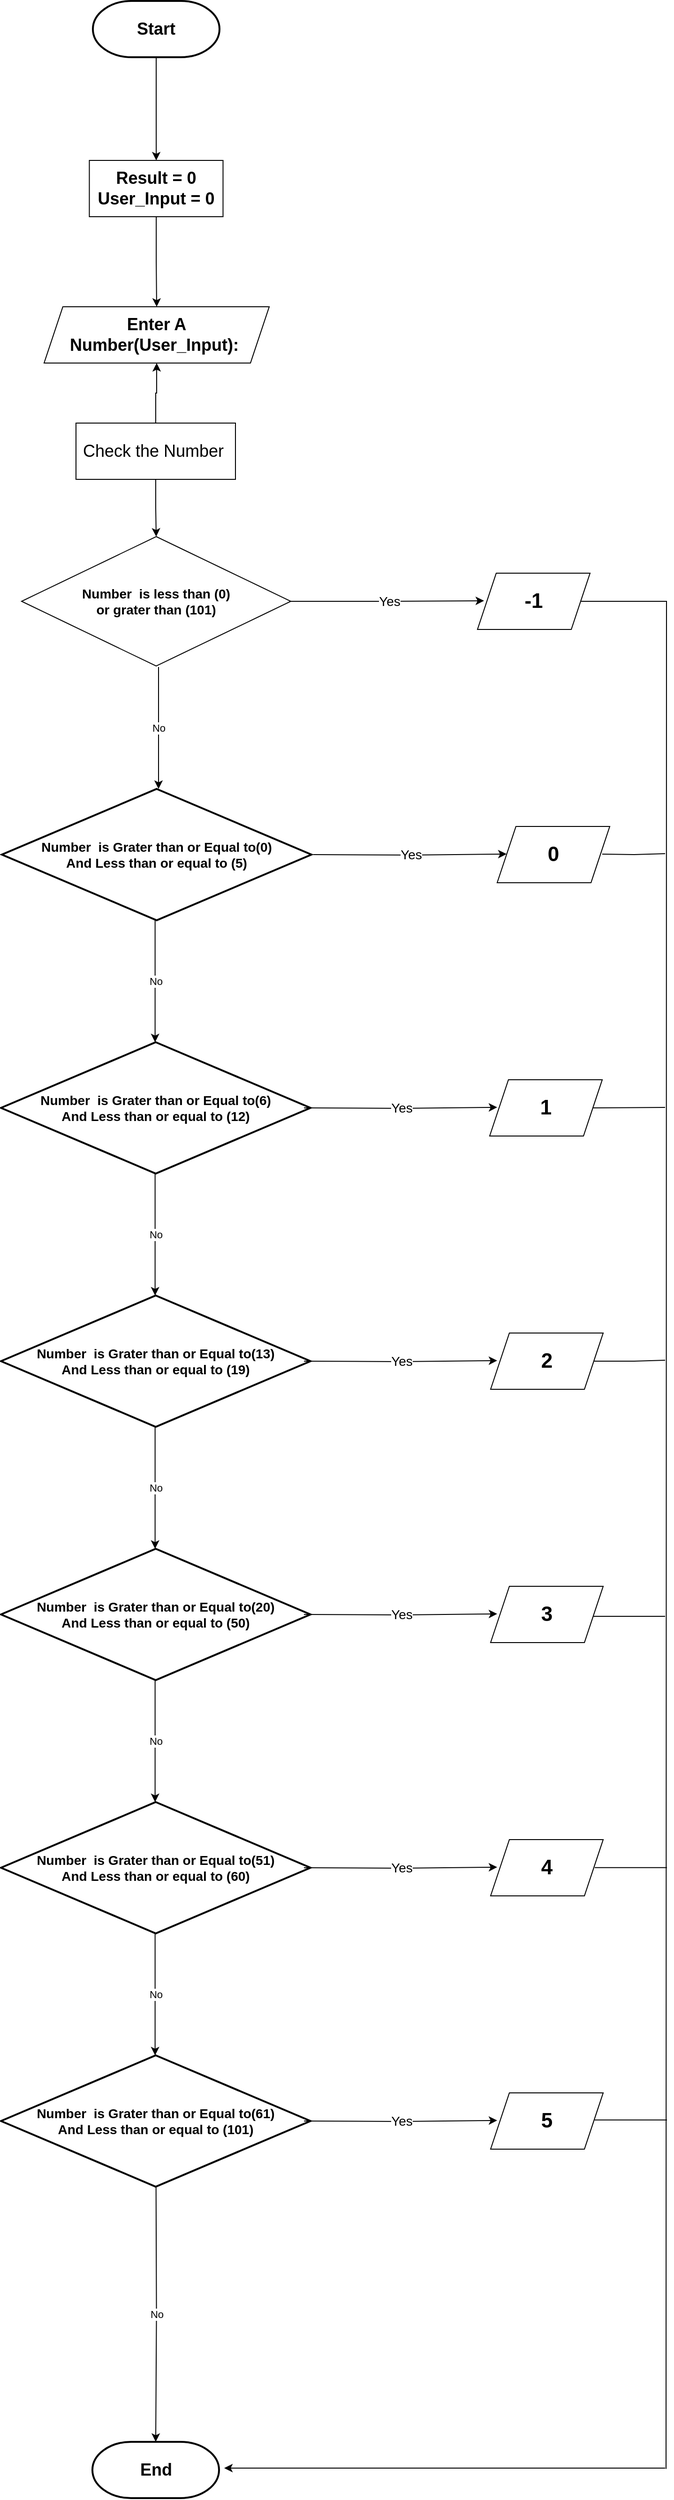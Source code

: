 <mxfile version="22.1.8" type="github">
  <diagram name="Page-1" id="8N-fU3ui_tHNkEygwKlp">
    <mxGraphModel dx="916" dy="407" grid="1" gridSize="10" guides="1" tooltips="1" connect="1" arrows="1" fold="1" page="1" pageScale="1" pageWidth="850" pageHeight="1100" math="0" shadow="0">
      <root>
        <mxCell id="0" />
        <mxCell id="1" parent="0" />
        <mxCell id="sucacokmUpg4z13c3Hur-10" value="" style="edgeStyle=orthogonalEdgeStyle;rounded=0;orthogonalLoop=1;jettySize=auto;html=1;" edge="1" parent="1" source="sucacokmUpg4z13c3Hur-2" target="sucacokmUpg4z13c3Hur-4">
          <mxGeometry relative="1" as="geometry" />
        </mxCell>
        <mxCell id="sucacokmUpg4z13c3Hur-2" value="&lt;font style=&quot;font-size: 18px;&quot;&gt;&lt;b&gt;Start&lt;/b&gt;&lt;/font&gt;" style="strokeWidth=2;html=1;shape=mxgraph.flowchart.terminator;whiteSpace=wrap;" vertex="1" parent="1">
          <mxGeometry x="340" y="30" width="135" height="60" as="geometry" />
        </mxCell>
        <mxCell id="sucacokmUpg4z13c3Hur-11" value="" style="edgeStyle=orthogonalEdgeStyle;rounded=0;orthogonalLoop=1;jettySize=auto;html=1;" edge="1" parent="1" source="sucacokmUpg4z13c3Hur-4" target="sucacokmUpg4z13c3Hur-5">
          <mxGeometry relative="1" as="geometry" />
        </mxCell>
        <mxCell id="sucacokmUpg4z13c3Hur-4" value="&lt;b&gt;&lt;font style=&quot;font-size: 18px;&quot;&gt;Result = 0&lt;br&gt;User_Input = 0&lt;/font&gt;&lt;/b&gt;" style="rounded=0;whiteSpace=wrap;html=1;" vertex="1" parent="1">
          <mxGeometry x="336.25" y="200" width="142.5" height="60" as="geometry" />
        </mxCell>
        <mxCell id="sucacokmUpg4z13c3Hur-5" value="&lt;font style=&quot;font-size: 18px;&quot;&gt;&lt;b&gt;Enter A Number(User_Input):&amp;nbsp;&lt;/b&gt;&lt;/font&gt;" style="shape=parallelogram;perimeter=parallelogramPerimeter;whiteSpace=wrap;html=1;fixedSize=1;" vertex="1" parent="1">
          <mxGeometry x="288" y="356" width="240" height="60" as="geometry" />
        </mxCell>
        <mxCell id="sucacokmUpg4z13c3Hur-13" value="" style="edgeStyle=orthogonalEdgeStyle;rounded=0;orthogonalLoop=1;jettySize=auto;html=1;" edge="1" parent="1" source="sucacokmUpg4z13c3Hur-12" target="sucacokmUpg4z13c3Hur-5">
          <mxGeometry relative="1" as="geometry" />
        </mxCell>
        <mxCell id="sucacokmUpg4z13c3Hur-15" value="" style="edgeStyle=orthogonalEdgeStyle;rounded=0;orthogonalLoop=1;jettySize=auto;html=1;" edge="1" parent="1" source="sucacokmUpg4z13c3Hur-12" target="sucacokmUpg4z13c3Hur-14">
          <mxGeometry relative="1" as="geometry" />
        </mxCell>
        <mxCell id="sucacokmUpg4z13c3Hur-12" value="&lt;font style=&quot;font-size: 18px;&quot;&gt;Check the Number&amp;nbsp;&lt;/font&gt;" style="rounded=0;whiteSpace=wrap;html=1;" vertex="1" parent="1">
          <mxGeometry x="322" y="480" width="170" height="60" as="geometry" />
        </mxCell>
        <mxCell id="sucacokmUpg4z13c3Hur-14" value="&lt;b&gt;&lt;font style=&quot;font-size: 14px;&quot;&gt;Number&amp;nbsp; is less than (0)&lt;br&gt;or grater than (101)&lt;/font&gt;&lt;/b&gt;" style="rhombus;whiteSpace=wrap;html=1;rounded=0;" vertex="1" parent="1">
          <mxGeometry x="264" y="601" width="287" height="138" as="geometry" />
        </mxCell>
        <mxCell id="sucacokmUpg4z13c3Hur-18" value="" style="endArrow=classic;html=1;rounded=0;edgeStyle=orthogonalEdgeStyle;exitX=1;exitY=0.5;exitDx=0;exitDy=0;" edge="1" parent="1" source="sucacokmUpg4z13c3Hur-14">
          <mxGeometry relative="1" as="geometry">
            <mxPoint x="587" y="669.41" as="sourcePoint" />
            <mxPoint x="757" y="669.41" as="targetPoint" />
          </mxGeometry>
        </mxCell>
        <mxCell id="sucacokmUpg4z13c3Hur-19" value="Yes" style="edgeLabel;resizable=0;html=1;align=center;verticalAlign=middle;" connectable="0" vertex="1" parent="sucacokmUpg4z13c3Hur-18">
          <mxGeometry relative="1" as="geometry" />
        </mxCell>
        <mxCell id="sucacokmUpg4z13c3Hur-28" value="&lt;font style=&quot;font-size: 14px;&quot;&gt;Yes&lt;/font&gt;" style="edgeLabel;html=1;align=center;verticalAlign=middle;resizable=0;points=[];" vertex="1" connectable="0" parent="sucacokmUpg4z13c3Hur-18">
          <mxGeometry x="0.013" relative="1" as="geometry">
            <mxPoint as="offset" />
          </mxGeometry>
        </mxCell>
        <mxCell id="sucacokmUpg4z13c3Hur-21" value="&lt;b&gt;&lt;font style=&quot;font-size: 22px;&quot;&gt;-1&lt;/font&gt;&lt;/b&gt;" style="shape=parallelogram;perimeter=parallelogramPerimeter;whiteSpace=wrap;html=1;fixedSize=1;" vertex="1" parent="1">
          <mxGeometry x="750" y="640" width="120" height="60" as="geometry" />
        </mxCell>
        <mxCell id="sucacokmUpg4z13c3Hur-24" value="" style="endArrow=classic;html=1;rounded=0;edgeStyle=orthogonalEdgeStyle;" edge="1" parent="1">
          <mxGeometry relative="1" as="geometry">
            <mxPoint x="410" y="740" as="sourcePoint" />
            <mxPoint x="410" y="870" as="targetPoint" />
          </mxGeometry>
        </mxCell>
        <mxCell id="sucacokmUpg4z13c3Hur-25" value="No" style="edgeLabel;resizable=0;html=1;align=center;verticalAlign=middle;" connectable="0" vertex="1" parent="sucacokmUpg4z13c3Hur-24">
          <mxGeometry relative="1" as="geometry" />
        </mxCell>
        <mxCell id="sucacokmUpg4z13c3Hur-27" value="&lt;b style=&quot;border-color: var(--border-color);&quot;&gt;&lt;font style=&quot;border-color: var(--border-color); font-size: 14px;&quot;&gt;Number&amp;nbsp; is Grater than or Equal to(0)&lt;br&gt;And Less than or equal to (5)&lt;/font&gt;&lt;/b&gt;" style="strokeWidth=2;html=1;shape=mxgraph.flowchart.decision;whiteSpace=wrap;" vertex="1" parent="1">
          <mxGeometry x="243" y="870" width="330" height="140" as="geometry" />
        </mxCell>
        <mxCell id="sucacokmUpg4z13c3Hur-32" value="" style="endArrow=classic;html=1;rounded=0;edgeStyle=orthogonalEdgeStyle;exitX=1;exitY=0.5;exitDx=0;exitDy=0;" edge="1" parent="1">
          <mxGeometry relative="1" as="geometry">
            <mxPoint x="575" y="939.97" as="sourcePoint" />
            <mxPoint x="781" y="939.38" as="targetPoint" />
          </mxGeometry>
        </mxCell>
        <mxCell id="sucacokmUpg4z13c3Hur-33" value="Yes" style="edgeLabel;resizable=0;html=1;align=center;verticalAlign=middle;" connectable="0" vertex="1" parent="sucacokmUpg4z13c3Hur-32">
          <mxGeometry relative="1" as="geometry" />
        </mxCell>
        <mxCell id="sucacokmUpg4z13c3Hur-34" value="&lt;font style=&quot;font-size: 14px;&quot;&gt;Yes&lt;/font&gt;" style="edgeLabel;html=1;align=center;verticalAlign=middle;resizable=0;points=[];" vertex="1" connectable="0" parent="sucacokmUpg4z13c3Hur-32">
          <mxGeometry x="0.013" relative="1" as="geometry">
            <mxPoint as="offset" />
          </mxGeometry>
        </mxCell>
        <mxCell id="sucacokmUpg4z13c3Hur-35" value="&lt;b&gt;&lt;font style=&quot;font-size: 22px;&quot;&gt;0&lt;/font&gt;&lt;/b&gt;" style="shape=parallelogram;perimeter=parallelogramPerimeter;whiteSpace=wrap;html=1;fixedSize=1;" vertex="1" parent="1">
          <mxGeometry x="771" y="910" width="120" height="60" as="geometry" />
        </mxCell>
        <mxCell id="sucacokmUpg4z13c3Hur-36" value="" style="endArrow=classic;html=1;rounded=0;edgeStyle=orthogonalEdgeStyle;" edge="1" parent="1">
          <mxGeometry relative="1" as="geometry">
            <mxPoint x="406.33" y="1010" as="sourcePoint" />
            <mxPoint x="406.33" y="1140" as="targetPoint" />
          </mxGeometry>
        </mxCell>
        <mxCell id="sucacokmUpg4z13c3Hur-37" value="No" style="edgeLabel;resizable=0;html=1;align=center;verticalAlign=middle;" connectable="0" vertex="1" parent="sucacokmUpg4z13c3Hur-36">
          <mxGeometry relative="1" as="geometry" />
        </mxCell>
        <mxCell id="sucacokmUpg4z13c3Hur-38" value="&lt;b style=&quot;border-color: var(--border-color);&quot;&gt;&lt;font style=&quot;border-color: var(--border-color); font-size: 14px;&quot;&gt;Number&amp;nbsp; is Grater than or Equal to(6)&lt;br&gt;And Less than or equal to (12)&lt;/font&gt;&lt;/b&gt;" style="strokeWidth=2;html=1;shape=mxgraph.flowchart.decision;whiteSpace=wrap;" vertex="1" parent="1">
          <mxGeometry x="242" y="1140" width="330" height="140" as="geometry" />
        </mxCell>
        <mxCell id="sucacokmUpg4z13c3Hur-39" value="" style="endArrow=classic;html=1;rounded=0;edgeStyle=orthogonalEdgeStyle;exitX=1;exitY=0.5;exitDx=0;exitDy=0;" edge="1" parent="1">
          <mxGeometry relative="1" as="geometry">
            <mxPoint x="565" y="1209.96" as="sourcePoint" />
            <mxPoint x="771" y="1209.37" as="targetPoint" />
          </mxGeometry>
        </mxCell>
        <mxCell id="sucacokmUpg4z13c3Hur-40" value="Yes" style="edgeLabel;resizable=0;html=1;align=center;verticalAlign=middle;" connectable="0" vertex="1" parent="sucacokmUpg4z13c3Hur-39">
          <mxGeometry relative="1" as="geometry" />
        </mxCell>
        <mxCell id="sucacokmUpg4z13c3Hur-41" value="&lt;font style=&quot;font-size: 14px;&quot;&gt;Yes&lt;/font&gt;" style="edgeLabel;html=1;align=center;verticalAlign=middle;resizable=0;points=[];" vertex="1" connectable="0" parent="sucacokmUpg4z13c3Hur-39">
          <mxGeometry x="0.013" relative="1" as="geometry">
            <mxPoint as="offset" />
          </mxGeometry>
        </mxCell>
        <mxCell id="sucacokmUpg4z13c3Hur-42" value="&lt;b&gt;&lt;font style=&quot;font-size: 22px;&quot;&gt;1&lt;/font&gt;&lt;/b&gt;" style="shape=parallelogram;perimeter=parallelogramPerimeter;whiteSpace=wrap;html=1;fixedSize=1;" vertex="1" parent="1">
          <mxGeometry x="763" y="1180" width="120" height="60" as="geometry" />
        </mxCell>
        <mxCell id="sucacokmUpg4z13c3Hur-43" value="" style="endArrow=classic;html=1;rounded=0;edgeStyle=orthogonalEdgeStyle;" edge="1" parent="1">
          <mxGeometry relative="1" as="geometry">
            <mxPoint x="406.33" y="1280" as="sourcePoint" />
            <mxPoint x="406.33" y="1410" as="targetPoint" />
          </mxGeometry>
        </mxCell>
        <mxCell id="sucacokmUpg4z13c3Hur-44" value="No" style="edgeLabel;resizable=0;html=1;align=center;verticalAlign=middle;" connectable="0" vertex="1" parent="sucacokmUpg4z13c3Hur-43">
          <mxGeometry relative="1" as="geometry" />
        </mxCell>
        <mxCell id="sucacokmUpg4z13c3Hur-45" value="&lt;b style=&quot;border-color: var(--border-color);&quot;&gt;&lt;font style=&quot;border-color: var(--border-color); font-size: 14px;&quot;&gt;Number&amp;nbsp; is Grater than or Equal to(13)&lt;br&gt;And Less than or equal to (19)&lt;/font&gt;&lt;/b&gt;" style="strokeWidth=2;html=1;shape=mxgraph.flowchart.decision;whiteSpace=wrap;" vertex="1" parent="1">
          <mxGeometry x="242" y="1410" width="330" height="140" as="geometry" />
        </mxCell>
        <mxCell id="sucacokmUpg4z13c3Hur-46" value="" style="endArrow=classic;html=1;rounded=0;edgeStyle=orthogonalEdgeStyle;exitX=1;exitY=0.5;exitDx=0;exitDy=0;" edge="1" parent="1">
          <mxGeometry relative="1" as="geometry">
            <mxPoint x="565" y="1479.96" as="sourcePoint" />
            <mxPoint x="771" y="1479.37" as="targetPoint" />
          </mxGeometry>
        </mxCell>
        <mxCell id="sucacokmUpg4z13c3Hur-47" value="Yes" style="edgeLabel;resizable=0;html=1;align=center;verticalAlign=middle;" connectable="0" vertex="1" parent="sucacokmUpg4z13c3Hur-46">
          <mxGeometry relative="1" as="geometry" />
        </mxCell>
        <mxCell id="sucacokmUpg4z13c3Hur-48" value="&lt;font style=&quot;font-size: 14px;&quot;&gt;Yes&lt;/font&gt;" style="edgeLabel;html=1;align=center;verticalAlign=middle;resizable=0;points=[];" vertex="1" connectable="0" parent="sucacokmUpg4z13c3Hur-46">
          <mxGeometry x="0.013" relative="1" as="geometry">
            <mxPoint as="offset" />
          </mxGeometry>
        </mxCell>
        <mxCell id="sucacokmUpg4z13c3Hur-49" value="&lt;b&gt;&lt;font style=&quot;font-size: 22px;&quot;&gt;2&lt;/font&gt;&lt;/b&gt;" style="shape=parallelogram;perimeter=parallelogramPerimeter;whiteSpace=wrap;html=1;fixedSize=1;" vertex="1" parent="1">
          <mxGeometry x="764" y="1450" width="120" height="60" as="geometry" />
        </mxCell>
        <mxCell id="sucacokmUpg4z13c3Hur-50" value="" style="endArrow=classic;html=1;rounded=0;edgeStyle=orthogonalEdgeStyle;" edge="1" parent="1">
          <mxGeometry relative="1" as="geometry">
            <mxPoint x="406.33" y="1550" as="sourcePoint" />
            <mxPoint x="406.33" y="1680" as="targetPoint" />
          </mxGeometry>
        </mxCell>
        <mxCell id="sucacokmUpg4z13c3Hur-51" value="No" style="edgeLabel;resizable=0;html=1;align=center;verticalAlign=middle;" connectable="0" vertex="1" parent="sucacokmUpg4z13c3Hur-50">
          <mxGeometry relative="1" as="geometry" />
        </mxCell>
        <mxCell id="sucacokmUpg4z13c3Hur-52" value="&lt;b style=&quot;border-color: var(--border-color);&quot;&gt;&lt;font style=&quot;border-color: var(--border-color); font-size: 14px;&quot;&gt;Number&amp;nbsp; is Grater than or Equal to(20)&lt;br&gt;And Less than or equal to (50)&lt;/font&gt;&lt;/b&gt;" style="strokeWidth=2;html=1;shape=mxgraph.flowchart.decision;whiteSpace=wrap;" vertex="1" parent="1">
          <mxGeometry x="242" y="1680" width="330" height="140" as="geometry" />
        </mxCell>
        <mxCell id="sucacokmUpg4z13c3Hur-53" value="" style="endArrow=classic;html=1;rounded=0;edgeStyle=orthogonalEdgeStyle;exitX=1;exitY=0.5;exitDx=0;exitDy=0;" edge="1" parent="1">
          <mxGeometry relative="1" as="geometry">
            <mxPoint x="565" y="1749.96" as="sourcePoint" />
            <mxPoint x="771" y="1749.37" as="targetPoint" />
          </mxGeometry>
        </mxCell>
        <mxCell id="sucacokmUpg4z13c3Hur-54" value="Yes" style="edgeLabel;resizable=0;html=1;align=center;verticalAlign=middle;" connectable="0" vertex="1" parent="sucacokmUpg4z13c3Hur-53">
          <mxGeometry relative="1" as="geometry" />
        </mxCell>
        <mxCell id="sucacokmUpg4z13c3Hur-55" value="&lt;font style=&quot;font-size: 14px;&quot;&gt;Yes&lt;/font&gt;" style="edgeLabel;html=1;align=center;verticalAlign=middle;resizable=0;points=[];" vertex="1" connectable="0" parent="sucacokmUpg4z13c3Hur-53">
          <mxGeometry x="0.013" relative="1" as="geometry">
            <mxPoint as="offset" />
          </mxGeometry>
        </mxCell>
        <mxCell id="sucacokmUpg4z13c3Hur-56" value="&lt;b&gt;&lt;font style=&quot;font-size: 22px;&quot;&gt;3&lt;/font&gt;&lt;/b&gt;" style="shape=parallelogram;perimeter=parallelogramPerimeter;whiteSpace=wrap;html=1;fixedSize=1;" vertex="1" parent="1">
          <mxGeometry x="764" y="1720" width="120" height="60" as="geometry" />
        </mxCell>
        <mxCell id="sucacokmUpg4z13c3Hur-57" value="" style="endArrow=classic;html=1;rounded=0;edgeStyle=orthogonalEdgeStyle;" edge="1" parent="1">
          <mxGeometry relative="1" as="geometry">
            <mxPoint x="406.33" y="1820" as="sourcePoint" />
            <mxPoint x="406.33" y="1950" as="targetPoint" />
          </mxGeometry>
        </mxCell>
        <mxCell id="sucacokmUpg4z13c3Hur-58" value="No" style="edgeLabel;resizable=0;html=1;align=center;verticalAlign=middle;" connectable="0" vertex="1" parent="sucacokmUpg4z13c3Hur-57">
          <mxGeometry relative="1" as="geometry" />
        </mxCell>
        <mxCell id="sucacokmUpg4z13c3Hur-59" value="&lt;b style=&quot;border-color: var(--border-color);&quot;&gt;&lt;font style=&quot;border-color: var(--border-color); font-size: 14px;&quot;&gt;Number&amp;nbsp; is Grater than or Equal to(51)&lt;br&gt;And Less than or equal to (60)&lt;/font&gt;&lt;/b&gt;" style="strokeWidth=2;html=1;shape=mxgraph.flowchart.decision;whiteSpace=wrap;" vertex="1" parent="1">
          <mxGeometry x="242" y="1950" width="330" height="140" as="geometry" />
        </mxCell>
        <mxCell id="sucacokmUpg4z13c3Hur-60" value="" style="endArrow=classic;html=1;rounded=0;edgeStyle=orthogonalEdgeStyle;exitX=1;exitY=0.5;exitDx=0;exitDy=0;" edge="1" parent="1">
          <mxGeometry relative="1" as="geometry">
            <mxPoint x="565" y="2019.96" as="sourcePoint" />
            <mxPoint x="771" y="2019.37" as="targetPoint" />
          </mxGeometry>
        </mxCell>
        <mxCell id="sucacokmUpg4z13c3Hur-61" value="Yes" style="edgeLabel;resizable=0;html=1;align=center;verticalAlign=middle;" connectable="0" vertex="1" parent="sucacokmUpg4z13c3Hur-60">
          <mxGeometry relative="1" as="geometry" />
        </mxCell>
        <mxCell id="sucacokmUpg4z13c3Hur-62" value="&lt;font style=&quot;font-size: 14px;&quot;&gt;Yes&lt;/font&gt;" style="edgeLabel;html=1;align=center;verticalAlign=middle;resizable=0;points=[];" vertex="1" connectable="0" parent="sucacokmUpg4z13c3Hur-60">
          <mxGeometry x="0.013" relative="1" as="geometry">
            <mxPoint as="offset" />
          </mxGeometry>
        </mxCell>
        <mxCell id="sucacokmUpg4z13c3Hur-63" value="&lt;b&gt;&lt;font style=&quot;font-size: 22px;&quot;&gt;4&lt;/font&gt;&lt;/b&gt;" style="shape=parallelogram;perimeter=parallelogramPerimeter;whiteSpace=wrap;html=1;fixedSize=1;" vertex="1" parent="1">
          <mxGeometry x="764" y="1990" width="120" height="60" as="geometry" />
        </mxCell>
        <mxCell id="sucacokmUpg4z13c3Hur-64" value="" style="endArrow=classic;html=1;rounded=0;edgeStyle=orthogonalEdgeStyle;" edge="1" parent="1">
          <mxGeometry relative="1" as="geometry">
            <mxPoint x="406.33" y="2090" as="sourcePoint" />
            <mxPoint x="406.33" y="2220" as="targetPoint" />
          </mxGeometry>
        </mxCell>
        <mxCell id="sucacokmUpg4z13c3Hur-65" value="No" style="edgeLabel;resizable=0;html=1;align=center;verticalAlign=middle;" connectable="0" vertex="1" parent="sucacokmUpg4z13c3Hur-64">
          <mxGeometry relative="1" as="geometry" />
        </mxCell>
        <mxCell id="sucacokmUpg4z13c3Hur-66" value="&lt;b style=&quot;border-color: var(--border-color);&quot;&gt;&lt;font style=&quot;border-color: var(--border-color); font-size: 14px;&quot;&gt;Number&amp;nbsp; is Grater than or Equal to(61)&lt;br&gt;And Less than or equal to (101)&lt;/font&gt;&lt;/b&gt;" style="strokeWidth=2;html=1;shape=mxgraph.flowchart.decision;whiteSpace=wrap;" vertex="1" parent="1">
          <mxGeometry x="242" y="2220" width="330" height="140" as="geometry" />
        </mxCell>
        <mxCell id="sucacokmUpg4z13c3Hur-67" value="" style="endArrow=classic;html=1;rounded=0;edgeStyle=orthogonalEdgeStyle;exitX=1;exitY=0.5;exitDx=0;exitDy=0;" edge="1" parent="1">
          <mxGeometry relative="1" as="geometry">
            <mxPoint x="565" y="2289.96" as="sourcePoint" />
            <mxPoint x="771" y="2289.37" as="targetPoint" />
          </mxGeometry>
        </mxCell>
        <mxCell id="sucacokmUpg4z13c3Hur-68" value="Yes" style="edgeLabel;resizable=0;html=1;align=center;verticalAlign=middle;" connectable="0" vertex="1" parent="sucacokmUpg4z13c3Hur-67">
          <mxGeometry relative="1" as="geometry" />
        </mxCell>
        <mxCell id="sucacokmUpg4z13c3Hur-69" value="&lt;font style=&quot;font-size: 14px;&quot;&gt;Yes&lt;/font&gt;" style="edgeLabel;html=1;align=center;verticalAlign=middle;resizable=0;points=[];" vertex="1" connectable="0" parent="sucacokmUpg4z13c3Hur-67">
          <mxGeometry x="0.013" relative="1" as="geometry">
            <mxPoint as="offset" />
          </mxGeometry>
        </mxCell>
        <mxCell id="sucacokmUpg4z13c3Hur-70" value="&lt;b&gt;&lt;font style=&quot;font-size: 22px;&quot;&gt;5&lt;/font&gt;&lt;/b&gt;" style="shape=parallelogram;perimeter=parallelogramPerimeter;whiteSpace=wrap;html=1;fixedSize=1;" vertex="1" parent="1">
          <mxGeometry x="764" y="2260" width="120" height="60" as="geometry" />
        </mxCell>
        <mxCell id="sucacokmUpg4z13c3Hur-71" value="" style="endArrow=classic;html=1;rounded=0;edgeStyle=orthogonalEdgeStyle;" edge="1" parent="1">
          <mxGeometry relative="1" as="geometry">
            <mxPoint x="407.33" y="2360" as="sourcePoint" />
            <mxPoint x="407" y="2632" as="targetPoint" />
          </mxGeometry>
        </mxCell>
        <mxCell id="sucacokmUpg4z13c3Hur-72" value="No" style="edgeLabel;resizable=0;html=1;align=center;verticalAlign=middle;" connectable="0" vertex="1" parent="sucacokmUpg4z13c3Hur-71">
          <mxGeometry relative="1" as="geometry" />
        </mxCell>
        <mxCell id="sucacokmUpg4z13c3Hur-78" value="&lt;font style=&quot;font-size: 18px;&quot;&gt;&lt;b&gt;End&lt;/b&gt;&lt;/font&gt;" style="strokeWidth=2;html=1;shape=mxgraph.flowchart.terminator;whiteSpace=wrap;" vertex="1" parent="1">
          <mxGeometry x="339.5" y="2632" width="135" height="60" as="geometry" />
        </mxCell>
        <mxCell id="sucacokmUpg4z13c3Hur-80" value="" style="endArrow=none;html=1;rounded=0;edgeStyle=orthogonalEdgeStyle;" edge="1" parent="1" source="sucacokmUpg4z13c3Hur-21">
          <mxGeometry width="50" height="50" relative="1" as="geometry">
            <mxPoint x="891.002" y="670.053" as="sourcePoint" />
            <mxPoint x="951.02" y="2660.87" as="targetPoint" />
          </mxGeometry>
        </mxCell>
        <mxCell id="sucacokmUpg4z13c3Hur-85" value="" style="endArrow=none;html=1;rounded=0;edgeStyle=orthogonalEdgeStyle;" edge="1" parent="1">
          <mxGeometry width="50" height="50" relative="1" as="geometry">
            <mxPoint x="883" y="939.47" as="sourcePoint" />
            <mxPoint x="950" y="939" as="targetPoint" />
          </mxGeometry>
        </mxCell>
        <mxCell id="sucacokmUpg4z13c3Hur-86" value="" style="endArrow=none;html=1;rounded=0;edgeStyle=orthogonalEdgeStyle;exitX=1;exitY=0.5;exitDx=0;exitDy=0;" edge="1" parent="1" source="sucacokmUpg4z13c3Hur-42">
          <mxGeometry width="50" height="50" relative="1" as="geometry">
            <mxPoint x="883" y="1209.97" as="sourcePoint" />
            <mxPoint x="950" y="1209.5" as="targetPoint" />
          </mxGeometry>
        </mxCell>
        <mxCell id="sucacokmUpg4z13c3Hur-87" value="" style="endArrow=none;html=1;rounded=0;edgeStyle=orthogonalEdgeStyle;exitX=1;exitY=0.5;exitDx=0;exitDy=0;" edge="1" parent="1" source="sucacokmUpg4z13c3Hur-49">
          <mxGeometry width="50" height="50" relative="1" as="geometry">
            <mxPoint x="883" y="1479.99" as="sourcePoint" />
            <mxPoint x="950" y="1479" as="targetPoint" />
          </mxGeometry>
        </mxCell>
        <mxCell id="sucacokmUpg4z13c3Hur-88" value="" style="endArrow=none;html=1;rounded=0;edgeStyle=orthogonalEdgeStyle;" edge="1" parent="1">
          <mxGeometry width="50" height="50" relative="1" as="geometry">
            <mxPoint x="873" y="1752" as="sourcePoint" />
            <mxPoint x="950" y="1752" as="targetPoint" />
          </mxGeometry>
        </mxCell>
        <mxCell id="sucacokmUpg4z13c3Hur-89" value="" style="endArrow=none;html=1;rounded=0;edgeStyle=orthogonalEdgeStyle;" edge="1" parent="1">
          <mxGeometry width="50" height="50" relative="1" as="geometry">
            <mxPoint x="875" y="2019.83" as="sourcePoint" />
            <mxPoint x="952" y="2019.83" as="targetPoint" />
          </mxGeometry>
        </mxCell>
        <mxCell id="sucacokmUpg4z13c3Hur-90" value="" style="endArrow=none;html=1;rounded=0;edgeStyle=orthogonalEdgeStyle;" edge="1" parent="1">
          <mxGeometry width="50" height="50" relative="1" as="geometry">
            <mxPoint x="875" y="2288.83" as="sourcePoint" />
            <mxPoint x="952" y="2288.83" as="targetPoint" />
          </mxGeometry>
        </mxCell>
        <mxCell id="sucacokmUpg4z13c3Hur-92" value="" style="endArrow=classic;html=1;rounded=0;edgeStyle=orthogonalEdgeStyle;" edge="1" parent="1">
          <mxGeometry width="50" height="50" relative="1" as="geometry">
            <mxPoint x="950" y="2660" as="sourcePoint" />
            <mxPoint x="480" y="2660" as="targetPoint" />
          </mxGeometry>
        </mxCell>
      </root>
    </mxGraphModel>
  </diagram>
</mxfile>
